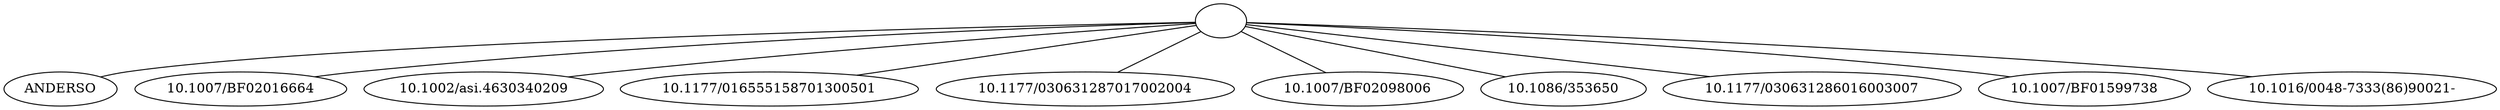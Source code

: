 strict graph mind_map275 {
	"" -- ANDERSO
	"" -- "10.1007/BF02016664"
	"" -- "10.1002/asi.4630340209"
	"" -- "10.1177/016555158701300501"
	"" -- "10.1177/030631287017002004"
	"" -- "10.1007/BF02098006"
	"" -- "10.1086/353650"
	"" -- "10.1177/030631286016003007"
	"" -- "10.1007/BF01599738"
	"" -- "10.1016/0048-7333(86)90021-"
}
